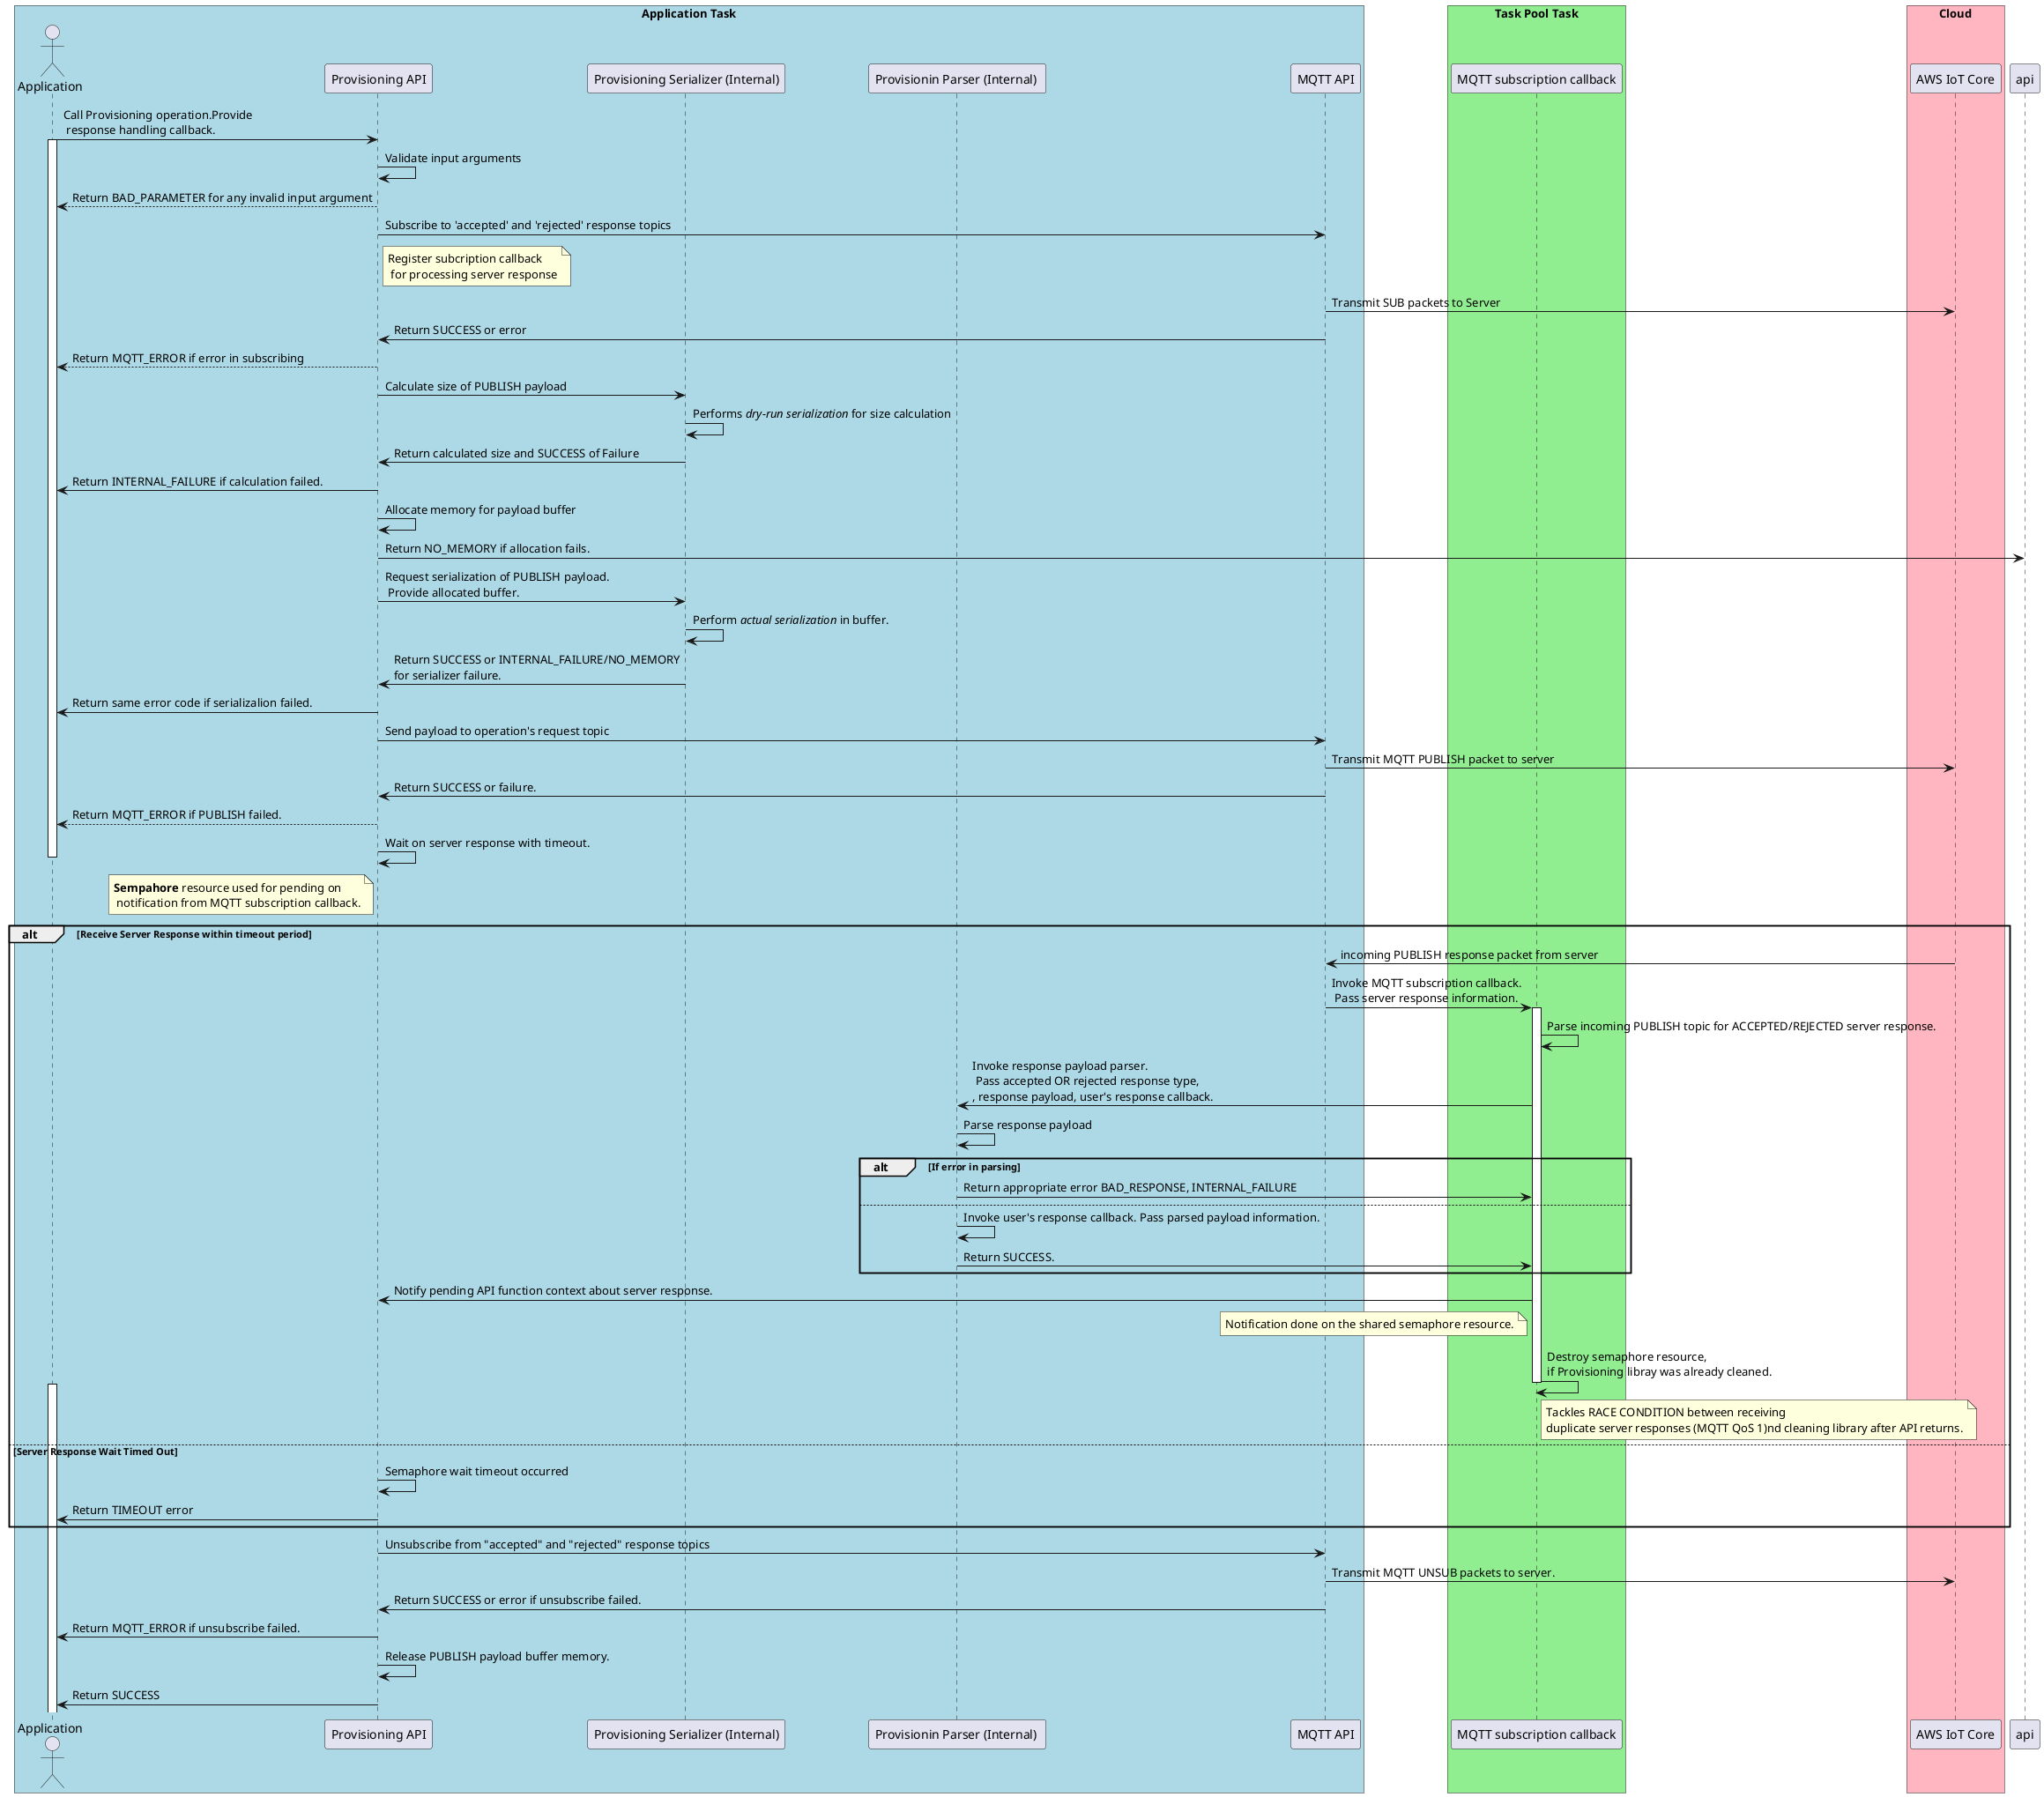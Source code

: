 @startuml
skinparam classFontSize 8
skinparam classFontName Helvetica

box "Application Task" #LightBlue
actor Application as app
participant "Provisioning API" as provisioning
participant "Provisioning Serializer (Internal)" as serializer
participant "Provisionin Parser (Internal) " as parser
participant "MQTT API" as mqtt
end box

box "Task Pool Task" #LightGreen
participant "MQTT subscription callback" as callback
end box

box "Cloud" #LightPink
participant "AWS IoT Core" as aws
end box

app -> provisioning: Call Provisioning operation.Provide\n response handling callback.
activate app

provisioning -> provisioning: Validate input arguments
provisioning --> app: Return BAD_PARAMETER for any invalid input argument

provisioning -> mqtt: Subscribe to 'accepted' and 'rejected' response topics
note right of provisioning: Register subcription callback\n for processing server response

mqtt -> aws: Transmit SUB packets to Server
mqtt -> provisioning: Return SUCCESS or error
provisioning --> app: Return MQTT_ERROR if error in subscribing

provisioning -> serializer: Calculate size of PUBLISH payload
serializer -> serializer: Performs <i>dry-run serialization</i> for size calculation
serializer -> provisioning: Return calculated size and SUCCESS of Failure
provisioning -> app: Return INTERNAL_FAILURE if calculation failed.

provisioning -> provisioning: Allocate memory for payload buffer
provisioning -> api: Return NO_MEMORY if allocation fails.

provisioning -> serializer: Request serialization of PUBLISH payload.\n Provide allocated buffer.  
serializer -> serializer: Perform <i>actual serialization</i> in buffer.
serializer -> provisioning: Return SUCCESS or INTERNAL_FAILURE/NO_MEMORY\nfor serializer failure.
provisioning -> app: Return same error code if serializalion failed.

provisioning -> mqtt: Send payload to operation's request topic
mqtt -> aws: Transmit MQTT PUBLISH packet to server
mqtt -> provisioning: Return SUCCESS or failure.
provisioning --> app: Return MQTT_ERROR if PUBLISH failed.

provisioning -> provisioning: Wait on server response with timeout.
note left of provisioning: <b>Sempahore</b> resource used for pending on\n notification from MQTT subscription callback.
alt Receive Server Response within timeout period
deactivate app
aws -> mqtt : incoming PUBLISH response packet from server
mqtt -> callback: Invoke MQTT subscription callback.\n Pass server response information.
activate callback
callback -> callback: Parse incoming PUBLISH topic for ACCEPTED/REJECTED server response.
callback -> parser: Invoke response payload parser.\n Pass accepted OR rejected response type,\n, response payload, user's response callback.
parser -> parser: Parse response payload
alt If error in parsing
parser -> callback: Return appropriate error BAD_RESPONSE, INTERNAL_FAILURE
else 
parser -> parser: Invoke user's response callback. Pass parsed payload information.
parser -> callback: Return SUCCESS.
end alt
callback -> provisioning: Notify pending API function context about server response.
note left of callback: Notification done on the shared semaphore resource.
callback -> callback: Destroy semaphore resource,\nif Provisioning libray was already cleaned.
note right of callback: Tackles RACE CONDITION between receiving\nduplicate server responses (MQTT QoS 1)\and cleaning library after API returns.
deactivate callback
activate app
else Server Response Wait Timed Out
provisioning -> provisioning: Semaphore wait timeout occurred
provisioning -> app: Return TIMEOUT error
end alt

provisioning -> mqtt: Unsubscribe from "accepted" and "rejected" response topics
mqtt -> aws: Transmit MQTT UNSUB packets to server.
mqtt -> provisioning: Return SUCCESS or error if unsubscribe failed.
provisioning -> app: Return MQTT_ERROR if unsubscribe failed.

provisioning -> provisioning: Release PUBLISH payload buffer memory.
provisioning -> app: Return SUCCESS
deactivate provisioning

@enduml